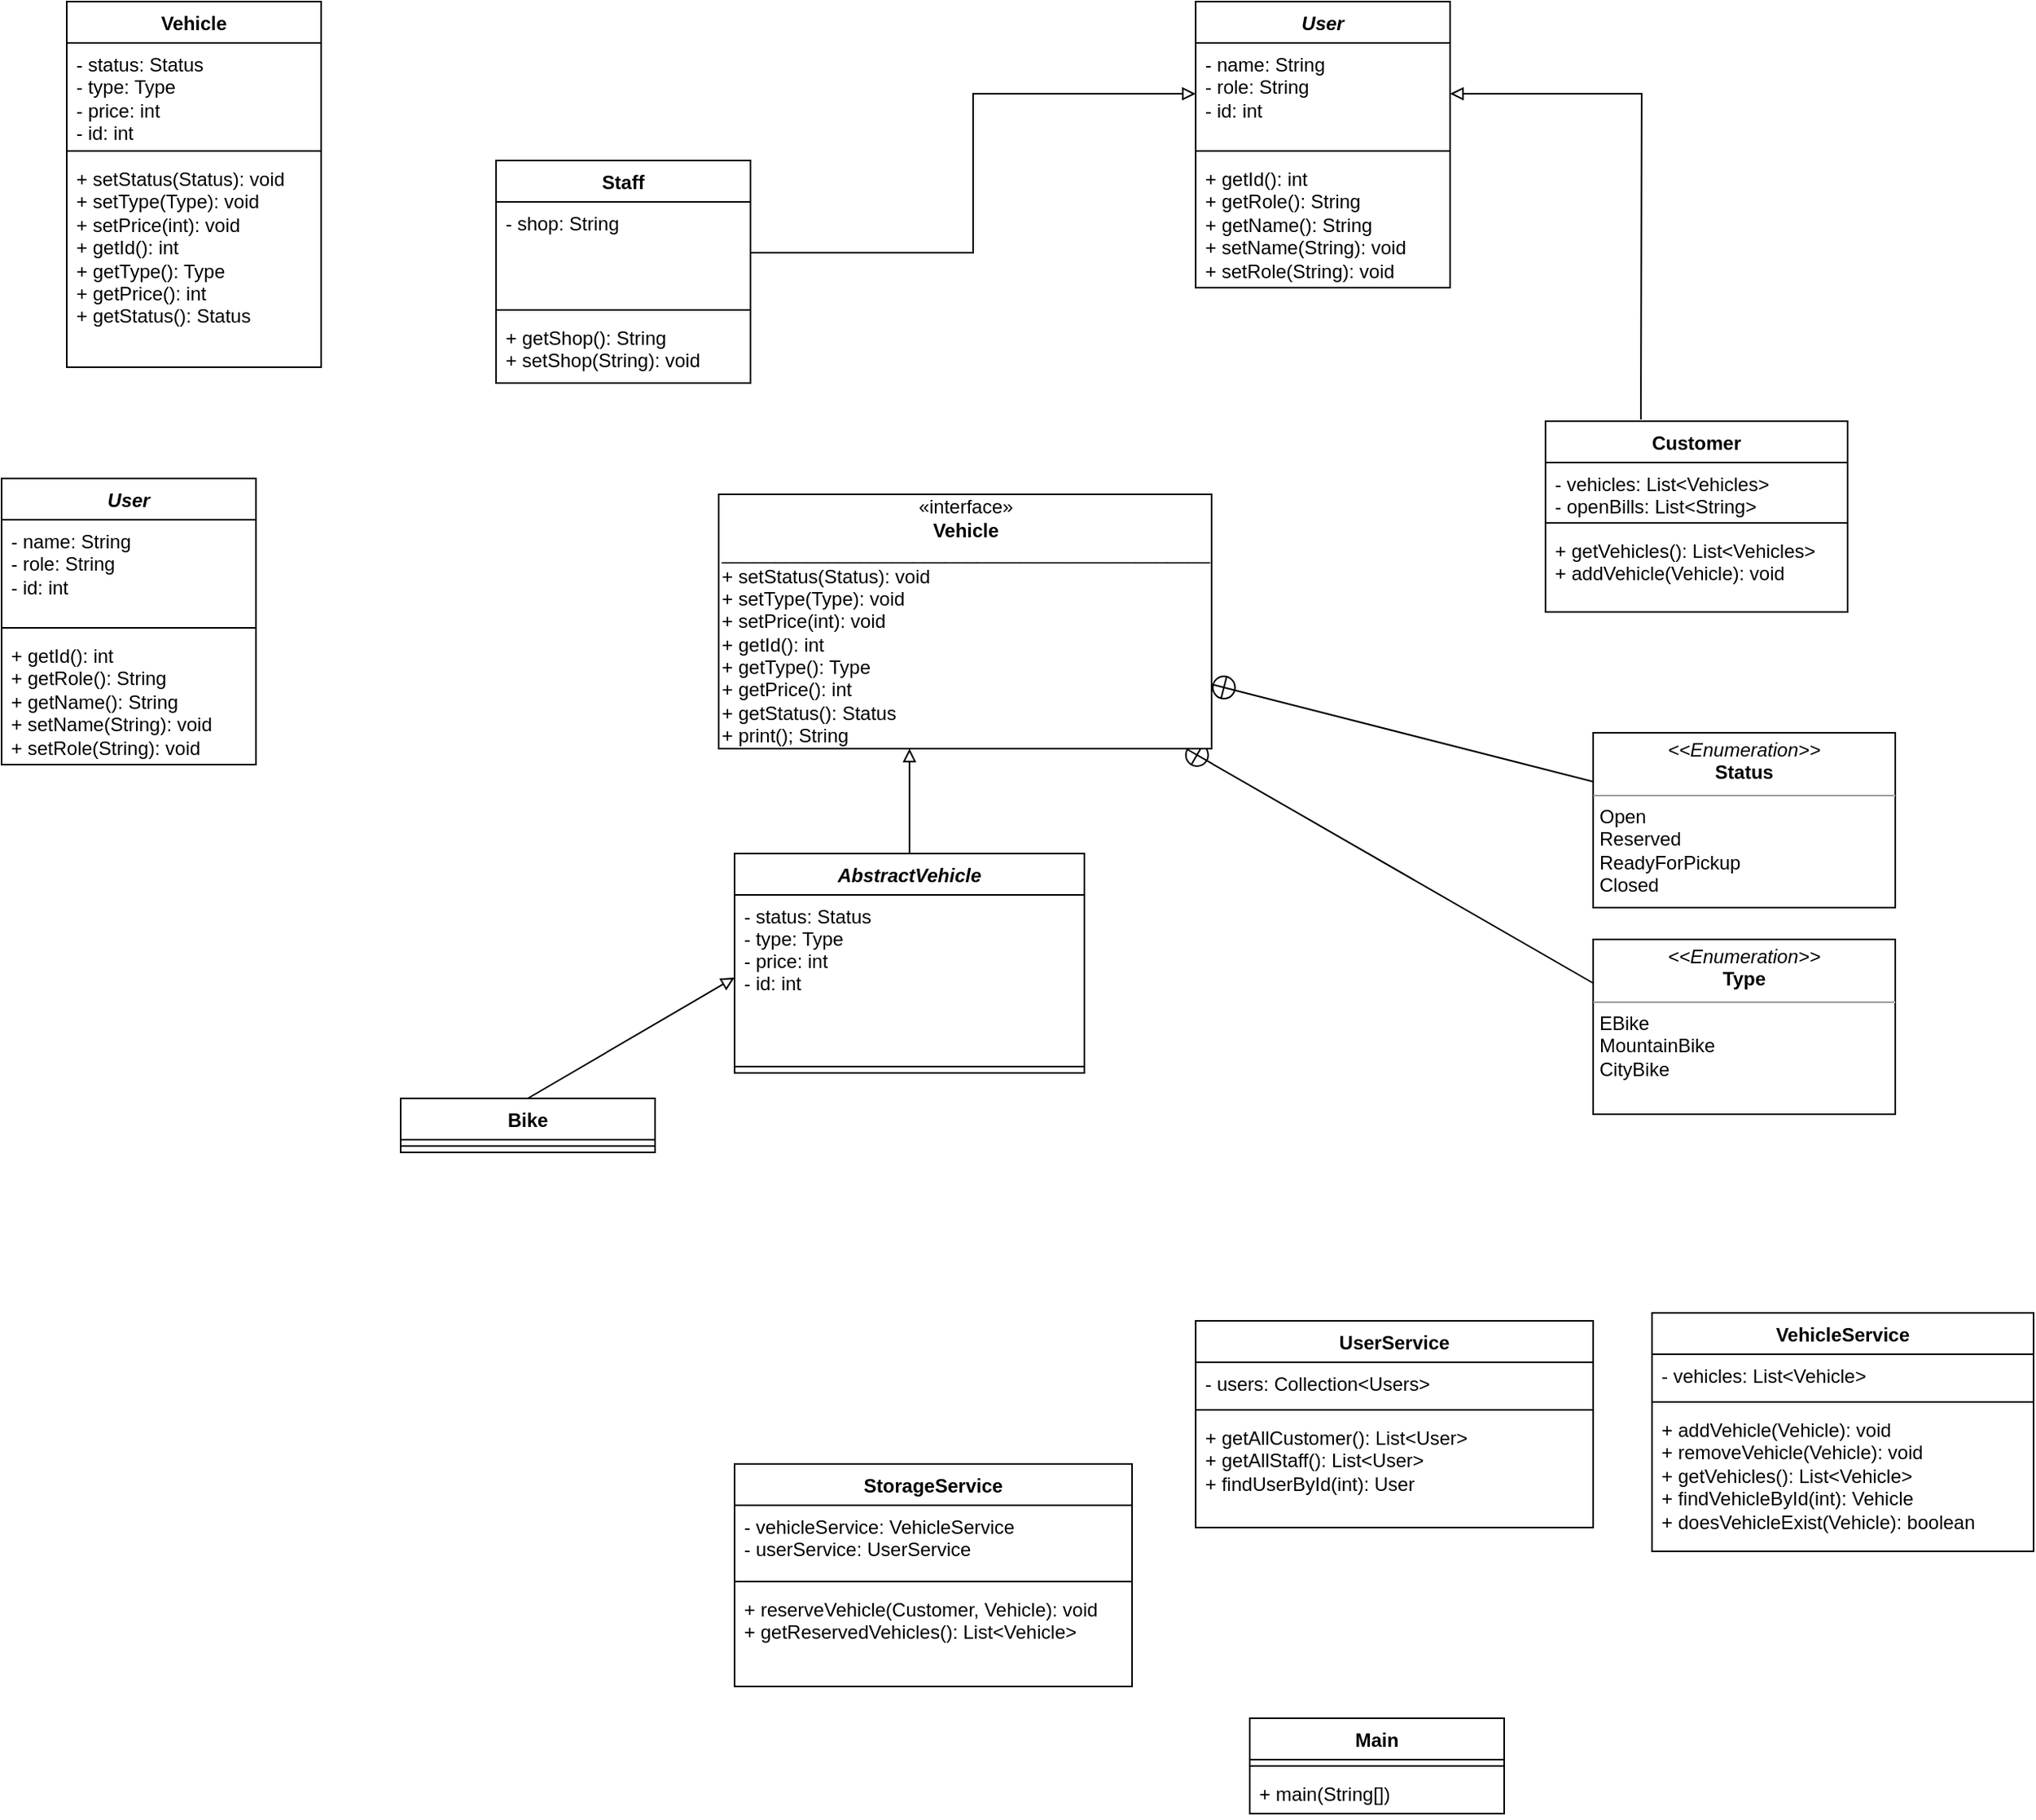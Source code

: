 <mxfile>
    <diagram id="C5RBs43oDa-KdzZeNtuy" name="Page-1">
        <mxGraphModel dx="1682" dy="442" grid="1" gridSize="10" guides="1" tooltips="1" connect="1" arrows="1" fold="1" page="1" pageScale="1" pageWidth="827" pageHeight="1169" math="0" shadow="0">
            <root>
                <mxCell id="WIyWlLk6GJQsqaUBKTNV-0"/>
                <mxCell id="WIyWlLk6GJQsqaUBKTNV-1" parent="WIyWlLk6GJQsqaUBKTNV-0"/>
                <mxCell id="ydyEIxL2LpkBDbxch32T-0" value="&lt;i&gt;User&lt;/i&gt;" style="swimlane;fontStyle=1;align=center;verticalAlign=top;childLayout=stackLayout;horizontal=1;startSize=26;horizontalStack=0;resizeParent=1;resizeParentMax=0;resizeLast=0;collapsible=1;marginBottom=0;whiteSpace=wrap;html=1;" parent="WIyWlLk6GJQsqaUBKTNV-1" vertex="1">
                    <mxGeometry x="300" y="10" width="160" height="180" as="geometry"/>
                </mxCell>
                <mxCell id="ydyEIxL2LpkBDbxch32T-1" value="- name: String&lt;br&gt;- role: String&lt;br&gt;- id: int" style="text;strokeColor=none;fillColor=none;align=left;verticalAlign=top;spacingLeft=4;spacingRight=4;overflow=hidden;rotatable=0;points=[[0,0.5],[1,0.5]];portConstraint=eastwest;whiteSpace=wrap;html=1;" parent="ydyEIxL2LpkBDbxch32T-0" vertex="1">
                    <mxGeometry y="26" width="160" height="64" as="geometry"/>
                </mxCell>
                <mxCell id="ydyEIxL2LpkBDbxch32T-2" value="" style="line;strokeWidth=1;fillColor=none;align=left;verticalAlign=middle;spacingTop=-1;spacingLeft=3;spacingRight=3;rotatable=0;labelPosition=right;points=[];portConstraint=eastwest;strokeColor=inherit;" parent="ydyEIxL2LpkBDbxch32T-0" vertex="1">
                    <mxGeometry y="90" width="160" height="8" as="geometry"/>
                </mxCell>
                <mxCell id="ydyEIxL2LpkBDbxch32T-3" value="+ getId(): int&lt;br&gt;+ getRole(): String&lt;br&gt;+ getName(): String&lt;br&gt;+ setName(String): void&lt;br&gt;+ setRole(String): void" style="text;strokeColor=none;fillColor=none;align=left;verticalAlign=top;spacingLeft=4;spacingRight=4;overflow=hidden;rotatable=0;points=[[0,0.5],[1,0.5]];portConstraint=eastwest;whiteSpace=wrap;html=1;" parent="ydyEIxL2LpkBDbxch32T-0" vertex="1">
                    <mxGeometry y="98" width="160" height="82" as="geometry"/>
                </mxCell>
                <mxCell id="ydyEIxL2LpkBDbxch32T-4" value="Staff" style="swimlane;fontStyle=1;align=center;verticalAlign=top;childLayout=stackLayout;horizontal=1;startSize=26;horizontalStack=0;resizeParent=1;resizeParentMax=0;resizeLast=0;collapsible=1;marginBottom=0;whiteSpace=wrap;html=1;" parent="WIyWlLk6GJQsqaUBKTNV-1" vertex="1">
                    <mxGeometry x="-140" y="110" width="160" height="140" as="geometry"/>
                </mxCell>
                <mxCell id="ydyEIxL2LpkBDbxch32T-5" value="- shop: String" style="text;strokeColor=none;fillColor=none;align=left;verticalAlign=top;spacingLeft=4;spacingRight=4;overflow=hidden;rotatable=0;points=[[0,0.5],[1,0.5]];portConstraint=eastwest;whiteSpace=wrap;html=1;" parent="ydyEIxL2LpkBDbxch32T-4" vertex="1">
                    <mxGeometry y="26" width="160" height="64" as="geometry"/>
                </mxCell>
                <mxCell id="ydyEIxL2LpkBDbxch32T-6" value="" style="line;strokeWidth=1;fillColor=none;align=left;verticalAlign=middle;spacingTop=-1;spacingLeft=3;spacingRight=3;rotatable=0;labelPosition=right;points=[];portConstraint=eastwest;strokeColor=inherit;" parent="ydyEIxL2LpkBDbxch32T-4" vertex="1">
                    <mxGeometry y="90" width="160" height="8" as="geometry"/>
                </mxCell>
                <mxCell id="ydyEIxL2LpkBDbxch32T-7" value="+ getShop(): String&lt;br&gt;+ setShop(String): void" style="text;strokeColor=none;fillColor=none;align=left;verticalAlign=top;spacingLeft=4;spacingRight=4;overflow=hidden;rotatable=0;points=[[0,0.5],[1,0.5]];portConstraint=eastwest;whiteSpace=wrap;html=1;" parent="ydyEIxL2LpkBDbxch32T-4" vertex="1">
                    <mxGeometry y="98" width="160" height="42" as="geometry"/>
                </mxCell>
                <mxCell id="ydyEIxL2LpkBDbxch32T-11" style="edgeStyle=orthogonalEdgeStyle;rounded=0;orthogonalLoop=1;jettySize=auto;html=1;exitX=1;exitY=0.5;exitDx=0;exitDy=0;entryX=0;entryY=0.5;entryDx=0;entryDy=0;endArrow=block;endFill=0;" parent="WIyWlLk6GJQsqaUBKTNV-1" source="ydyEIxL2LpkBDbxch32T-5" target="ydyEIxL2LpkBDbxch32T-1" edge="1">
                    <mxGeometry relative="1" as="geometry">
                        <mxPoint x="290" y="70" as="targetPoint"/>
                    </mxGeometry>
                </mxCell>
                <mxCell id="ydyEIxL2LpkBDbxch32T-20" style="edgeStyle=orthogonalEdgeStyle;rounded=0;orthogonalLoop=1;jettySize=auto;html=1;exitX=0;exitY=0.5;exitDx=0;exitDy=0;entryX=1;entryY=0.5;entryDx=0;entryDy=0;endArrow=block;endFill=0;" parent="WIyWlLk6GJQsqaUBKTNV-1" target="ydyEIxL2LpkBDbxch32T-1" edge="1">
                    <mxGeometry relative="1" as="geometry">
                        <mxPoint x="580" y="273" as="sourcePoint"/>
                    </mxGeometry>
                </mxCell>
                <mxCell id="ydyEIxL2LpkBDbxch32T-22" value="Customer" style="swimlane;fontStyle=1;align=center;verticalAlign=top;childLayout=stackLayout;horizontal=1;startSize=26;horizontalStack=0;resizeParent=1;resizeParentMax=0;resizeLast=0;collapsible=1;marginBottom=0;whiteSpace=wrap;html=1;" parent="WIyWlLk6GJQsqaUBKTNV-1" vertex="1">
                    <mxGeometry x="520" y="274" width="190" height="120" as="geometry"/>
                </mxCell>
                <mxCell id="ydyEIxL2LpkBDbxch32T-23" value="- vehicles: List&amp;lt;Vehicles&amp;gt;&lt;br&gt;- openBills: List&amp;lt;String&amp;gt;" style="text;strokeColor=none;fillColor=none;align=left;verticalAlign=top;spacingLeft=4;spacingRight=4;overflow=hidden;rotatable=0;points=[[0,0.5],[1,0.5]];portConstraint=eastwest;whiteSpace=wrap;html=1;" parent="ydyEIxL2LpkBDbxch32T-22" vertex="1">
                    <mxGeometry y="26" width="190" height="34" as="geometry"/>
                </mxCell>
                <mxCell id="ydyEIxL2LpkBDbxch32T-24" value="" style="line;strokeWidth=1;fillColor=none;align=left;verticalAlign=middle;spacingTop=-1;spacingLeft=3;spacingRight=3;rotatable=0;labelPosition=right;points=[];portConstraint=eastwest;strokeColor=inherit;" parent="ydyEIxL2LpkBDbxch32T-22" vertex="1">
                    <mxGeometry y="60" width="190" height="8" as="geometry"/>
                </mxCell>
                <mxCell id="ydyEIxL2LpkBDbxch32T-25" value="+ getVehicles(): List&amp;lt;Vehicles&amp;gt;&lt;br&gt;+ addVehicle(Vehicle): void" style="text;strokeColor=none;fillColor=none;align=left;verticalAlign=top;spacingLeft=4;spacingRight=4;overflow=hidden;rotatable=0;points=[[0,0.5],[1,0.5]];portConstraint=eastwest;whiteSpace=wrap;html=1;" parent="ydyEIxL2LpkBDbxch32T-22" vertex="1">
                    <mxGeometry y="68" width="190" height="52" as="geometry"/>
                </mxCell>
                <mxCell id="ydyEIxL2LpkBDbxch32T-26" value="Vehicle" style="swimlane;fontStyle=1;align=center;verticalAlign=top;childLayout=stackLayout;horizontal=1;startSize=26;horizontalStack=0;resizeParent=1;resizeParentMax=0;resizeLast=0;collapsible=1;marginBottom=0;whiteSpace=wrap;html=1;" parent="WIyWlLk6GJQsqaUBKTNV-1" vertex="1">
                    <mxGeometry x="-410" y="10" width="160" height="230" as="geometry"/>
                </mxCell>
                <mxCell id="ydyEIxL2LpkBDbxch32T-27" value="- status: Status&lt;br&gt;- type: Type&lt;br&gt;- price: int&lt;br&gt;- id: int" style="text;strokeColor=none;fillColor=none;align=left;verticalAlign=top;spacingLeft=4;spacingRight=4;overflow=hidden;rotatable=0;points=[[0,0.5],[1,0.5]];portConstraint=eastwest;whiteSpace=wrap;html=1;" parent="ydyEIxL2LpkBDbxch32T-26" vertex="1">
                    <mxGeometry y="26" width="160" height="64" as="geometry"/>
                </mxCell>
                <mxCell id="ydyEIxL2LpkBDbxch32T-28" value="" style="line;strokeWidth=1;fillColor=none;align=left;verticalAlign=middle;spacingTop=-1;spacingLeft=3;spacingRight=3;rotatable=0;labelPosition=right;points=[];portConstraint=eastwest;strokeColor=inherit;" parent="ydyEIxL2LpkBDbxch32T-26" vertex="1">
                    <mxGeometry y="90" width="160" height="8" as="geometry"/>
                </mxCell>
                <mxCell id="ydyEIxL2LpkBDbxch32T-29" value="+ setStatus(Status): void&lt;br&gt;+ setType(Type): void&lt;br&gt;+ setPrice(int): void&lt;br&gt;+ getId(): int&lt;br&gt;+ getType(): Type&lt;br&gt;+ getPrice(): int&lt;br&gt;+ getStatus(): Status" style="text;strokeColor=none;fillColor=none;align=left;verticalAlign=top;spacingLeft=4;spacingRight=4;overflow=hidden;rotatable=0;points=[[0,0.5],[1,0.5]];portConstraint=eastwest;whiteSpace=wrap;html=1;" parent="ydyEIxL2LpkBDbxch32T-26" vertex="1">
                    <mxGeometry y="98" width="160" height="132" as="geometry"/>
                </mxCell>
                <mxCell id="ydyEIxL2LpkBDbxch32T-30" value="&lt;p style=&quot;margin:0px;margin-top:4px;text-align:center;&quot;&gt;&lt;i&gt;&amp;lt;&amp;lt;Enumeration&amp;gt;&amp;gt;&lt;/i&gt;&lt;br&gt;&lt;b&gt;Status&lt;/b&gt;&lt;/p&gt;&lt;hr size=&quot;1&quot;&gt;&lt;p style=&quot;margin:0px;margin-left:4px;&quot;&gt;Open&lt;/p&gt;&lt;p style=&quot;margin:0px;margin-left:4px;&quot;&gt;Reserved&lt;/p&gt;&lt;p style=&quot;margin:0px;margin-left:4px;&quot;&gt;ReadyForPickup&lt;/p&gt;&lt;p style=&quot;margin:0px;margin-left:4px;&quot;&gt;Closed&lt;/p&gt;" style="verticalAlign=top;align=left;overflow=fill;fontSize=12;fontFamily=Helvetica;html=1;whiteSpace=wrap;" parent="WIyWlLk6GJQsqaUBKTNV-1" vertex="1">
                    <mxGeometry x="550" y="470" width="190" height="110" as="geometry"/>
                </mxCell>
                <mxCell id="ydyEIxL2LpkBDbxch32T-31" value="" style="endArrow=none;startArrow=circlePlus;endFill=0;startFill=0;endSize=8;html=1;rounded=0;strokeColor=default;" parent="WIyWlLk6GJQsqaUBKTNV-1" source="19" target="ydyEIxL2LpkBDbxch32T-30" edge="1">
                    <mxGeometry width="160" relative="1" as="geometry">
                        <mxPoint x="330" y="510" as="sourcePoint"/>
                        <mxPoint x="490" y="510" as="targetPoint"/>
                    </mxGeometry>
                </mxCell>
                <mxCell id="ydyEIxL2LpkBDbxch32T-32" value="&lt;p style=&quot;margin:0px;margin-top:4px;text-align:center;&quot;&gt;&lt;i&gt;&amp;lt;&amp;lt;Enumeration&amp;gt;&amp;gt;&lt;/i&gt;&lt;br&gt;&lt;b&gt;Type&lt;/b&gt;&lt;/p&gt;&lt;hr size=&quot;1&quot;&gt;&lt;p style=&quot;margin:0px;margin-left:4px;&quot;&gt;EBike&lt;/p&gt;&lt;p style=&quot;margin:0px;margin-left:4px;&quot;&gt;MountainBike&lt;/p&gt;&lt;p style=&quot;margin:0px;margin-left:4px;&quot;&gt;CityBike&lt;/p&gt;" style="verticalAlign=top;align=left;overflow=fill;fontSize=12;fontFamily=Helvetica;html=1;whiteSpace=wrap;" parent="WIyWlLk6GJQsqaUBKTNV-1" vertex="1">
                    <mxGeometry x="550" y="600" width="190" height="110" as="geometry"/>
                </mxCell>
                <mxCell id="ydyEIxL2LpkBDbxch32T-33" value="" style="endArrow=none;startArrow=circlePlus;endFill=0;startFill=0;endSize=8;html=1;rounded=0;strokeColor=default;entryX=0;entryY=0.25;entryDx=0;entryDy=0;" parent="WIyWlLk6GJQsqaUBKTNV-1" source="19" target="ydyEIxL2LpkBDbxch32T-32" edge="1">
                    <mxGeometry width="160" relative="1" as="geometry">
                        <mxPoint x="420" y="370" as="sourcePoint"/>
                        <mxPoint x="485" y="642" as="targetPoint"/>
                    </mxGeometry>
                </mxCell>
                <mxCell id="ydyEIxL2LpkBDbxch32T-34" value="StorageService" style="swimlane;fontStyle=1;align=center;verticalAlign=top;childLayout=stackLayout;horizontal=1;startSize=26;horizontalStack=0;resizeParent=1;resizeParentMax=0;resizeLast=0;collapsible=1;marginBottom=0;whiteSpace=wrap;html=1;" parent="WIyWlLk6GJQsqaUBKTNV-1" vertex="1">
                    <mxGeometry x="10" y="930" width="250" height="140" as="geometry"/>
                </mxCell>
                <mxCell id="ydyEIxL2LpkBDbxch32T-35" value="- vehicleService: VehicleService&lt;br&gt;- userService: UserService" style="text;strokeColor=none;fillColor=none;align=left;verticalAlign=top;spacingLeft=4;spacingRight=4;overflow=hidden;rotatable=0;points=[[0,0.5],[1,0.5]];portConstraint=eastwest;whiteSpace=wrap;html=1;" parent="ydyEIxL2LpkBDbxch32T-34" vertex="1">
                    <mxGeometry y="26" width="250" height="44" as="geometry"/>
                </mxCell>
                <mxCell id="ydyEIxL2LpkBDbxch32T-36" value="" style="line;strokeWidth=1;fillColor=none;align=left;verticalAlign=middle;spacingTop=-1;spacingLeft=3;spacingRight=3;rotatable=0;labelPosition=right;points=[];portConstraint=eastwest;strokeColor=inherit;" parent="ydyEIxL2LpkBDbxch32T-34" vertex="1">
                    <mxGeometry y="70" width="250" height="8" as="geometry"/>
                </mxCell>
                <mxCell id="ydyEIxL2LpkBDbxch32T-37" value="+ reserveVehicle(Customer, Vehicle): void&lt;br&gt;+ getReservedVehicles(): List&amp;lt;Vehicle&amp;gt;" style="text;strokeColor=none;fillColor=none;align=left;verticalAlign=top;spacingLeft=4;spacingRight=4;overflow=hidden;rotatable=0;points=[[0,0.5],[1,0.5]];portConstraint=eastwest;whiteSpace=wrap;html=1;" parent="ydyEIxL2LpkBDbxch32T-34" vertex="1">
                    <mxGeometry y="78" width="250" height="62" as="geometry"/>
                </mxCell>
                <mxCell id="ydyEIxL2LpkBDbxch32T-38" value="UserService" style="swimlane;fontStyle=1;align=center;verticalAlign=top;childLayout=stackLayout;horizontal=1;startSize=26;horizontalStack=0;resizeParent=1;resizeParentMax=0;resizeLast=0;collapsible=1;marginBottom=0;whiteSpace=wrap;html=1;" parent="WIyWlLk6GJQsqaUBKTNV-1" vertex="1">
                    <mxGeometry x="300" y="840" width="250" height="130" as="geometry"/>
                </mxCell>
                <mxCell id="ydyEIxL2LpkBDbxch32T-39" value="- users: Collection&amp;lt;Users&amp;gt;" style="text;strokeColor=none;fillColor=none;align=left;verticalAlign=top;spacingLeft=4;spacingRight=4;overflow=hidden;rotatable=0;points=[[0,0.5],[1,0.5]];portConstraint=eastwest;whiteSpace=wrap;html=1;" parent="ydyEIxL2LpkBDbxch32T-38" vertex="1">
                    <mxGeometry y="26" width="250" height="26" as="geometry"/>
                </mxCell>
                <mxCell id="ydyEIxL2LpkBDbxch32T-40" value="" style="line;strokeWidth=1;fillColor=none;align=left;verticalAlign=middle;spacingTop=-1;spacingLeft=3;spacingRight=3;rotatable=0;labelPosition=right;points=[];portConstraint=eastwest;strokeColor=inherit;" parent="ydyEIxL2LpkBDbxch32T-38" vertex="1">
                    <mxGeometry y="52" width="250" height="8" as="geometry"/>
                </mxCell>
                <mxCell id="ydyEIxL2LpkBDbxch32T-41" value="+ getAllCustomer(): List&amp;lt;User&amp;gt;&lt;br&gt;+ getAllStaff(): List&amp;lt;User&amp;gt;&lt;br&gt;+ findUserById(int): User" style="text;strokeColor=none;fillColor=none;align=left;verticalAlign=top;spacingLeft=4;spacingRight=4;overflow=hidden;rotatable=0;points=[[0,0.5],[1,0.5]];portConstraint=eastwest;whiteSpace=wrap;html=1;" parent="ydyEIxL2LpkBDbxch32T-38" vertex="1">
                    <mxGeometry y="60" width="250" height="70" as="geometry"/>
                </mxCell>
                <mxCell id="ydyEIxL2LpkBDbxch32T-42" value="VehicleService" style="swimlane;fontStyle=1;align=center;verticalAlign=top;childLayout=stackLayout;horizontal=1;startSize=26;horizontalStack=0;resizeParent=1;resizeParentMax=0;resizeLast=0;collapsible=1;marginBottom=0;whiteSpace=wrap;html=1;" parent="WIyWlLk6GJQsqaUBKTNV-1" vertex="1">
                    <mxGeometry x="587" y="835" width="240" height="150" as="geometry"/>
                </mxCell>
                <mxCell id="ydyEIxL2LpkBDbxch32T-43" value="- vehicles: List&amp;lt;Vehicle&amp;gt;" style="text;strokeColor=none;fillColor=none;align=left;verticalAlign=top;spacingLeft=4;spacingRight=4;overflow=hidden;rotatable=0;points=[[0,0.5],[1,0.5]];portConstraint=eastwest;whiteSpace=wrap;html=1;" parent="ydyEIxL2LpkBDbxch32T-42" vertex="1">
                    <mxGeometry y="26" width="240" height="26" as="geometry"/>
                </mxCell>
                <mxCell id="ydyEIxL2LpkBDbxch32T-44" value="" style="line;strokeWidth=1;fillColor=none;align=left;verticalAlign=middle;spacingTop=-1;spacingLeft=3;spacingRight=3;rotatable=0;labelPosition=right;points=[];portConstraint=eastwest;strokeColor=inherit;" parent="ydyEIxL2LpkBDbxch32T-42" vertex="1">
                    <mxGeometry y="52" width="240" height="8" as="geometry"/>
                </mxCell>
                <mxCell id="ydyEIxL2LpkBDbxch32T-45" value="+ addVehicle(Vehicle): void&lt;br&gt;+ removeVehicle(Vehicle): void&lt;br&gt;+ getVehicles(): List&amp;lt;Vehicle&amp;gt;&lt;br&gt;+ findVehicleById(int): Vehicle&lt;br&gt;+ doesVehicleExist(Vehicle): boolean&amp;nbsp;" style="text;strokeColor=none;fillColor=none;align=left;verticalAlign=top;spacingLeft=4;spacingRight=4;overflow=hidden;rotatable=0;points=[[0,0.5],[1,0.5]];portConstraint=eastwest;whiteSpace=wrap;html=1;" parent="ydyEIxL2LpkBDbxch32T-42" vertex="1">
                    <mxGeometry y="60" width="240" height="90" as="geometry"/>
                </mxCell>
                <mxCell id="ydyEIxL2LpkBDbxch32T-46" value="Main" style="swimlane;fontStyle=1;align=center;verticalAlign=top;childLayout=stackLayout;horizontal=1;startSize=26;horizontalStack=0;resizeParent=1;resizeParentMax=0;resizeLast=0;collapsible=1;marginBottom=0;whiteSpace=wrap;html=1;" parent="WIyWlLk6GJQsqaUBKTNV-1" vertex="1">
                    <mxGeometry x="334" y="1090" width="160" height="60" as="geometry"/>
                </mxCell>
                <mxCell id="ydyEIxL2LpkBDbxch32T-48" value="" style="line;strokeWidth=1;fillColor=none;align=left;verticalAlign=middle;spacingTop=-1;spacingLeft=3;spacingRight=3;rotatable=0;labelPosition=right;points=[];portConstraint=eastwest;strokeColor=inherit;" parent="ydyEIxL2LpkBDbxch32T-46" vertex="1">
                    <mxGeometry y="26" width="160" height="8" as="geometry"/>
                </mxCell>
                <mxCell id="ydyEIxL2LpkBDbxch32T-49" value="+ main(String[])" style="text;strokeColor=none;fillColor=none;align=left;verticalAlign=top;spacingLeft=4;spacingRight=4;overflow=hidden;rotatable=0;points=[[0,0.5],[1,0.5]];portConstraint=eastwest;whiteSpace=wrap;html=1;" parent="ydyEIxL2LpkBDbxch32T-46" vertex="1">
                    <mxGeometry y="34" width="160" height="26" as="geometry"/>
                </mxCell>
                <mxCell id="5" style="edgeStyle=none;html=1;exitX=0.5;exitY=0;exitDx=0;exitDy=0;entryX=0.5;entryY=1;entryDx=0;entryDy=0;endArrow=block;endFill=0;" parent="WIyWlLk6GJQsqaUBKTNV-1" source="1" edge="1">
                    <mxGeometry relative="1" as="geometry">
                        <mxPoint x="120" y="480" as="targetPoint"/>
                    </mxGeometry>
                </mxCell>
                <mxCell id="1" value="AbstractVehicle" style="swimlane;fontStyle=3;align=center;verticalAlign=top;childLayout=stackLayout;horizontal=1;startSize=26;horizontalStack=0;resizeParent=1;resizeParentMax=0;resizeLast=0;collapsible=1;marginBottom=0;" parent="WIyWlLk6GJQsqaUBKTNV-1" vertex="1">
                    <mxGeometry x="10" y="546" width="220" height="138" as="geometry"/>
                </mxCell>
                <mxCell id="2" value="- status: Status&#10;- type: Type&#10;- price: int&#10;- id: int" style="text;strokeColor=none;fillColor=none;align=left;verticalAlign=top;spacingLeft=4;spacingRight=4;overflow=hidden;rotatable=0;points=[[0,0.5],[1,0.5]];portConstraint=eastwest;" parent="1" vertex="1">
                    <mxGeometry y="26" width="220" height="104" as="geometry"/>
                </mxCell>
                <mxCell id="3" value="" style="line;strokeWidth=1;fillColor=none;align=left;verticalAlign=middle;spacingTop=-1;spacingLeft=3;spacingRight=3;rotatable=0;labelPosition=right;points=[];portConstraint=eastwest;strokeColor=inherit;" parent="1" vertex="1">
                    <mxGeometry y="130" width="220" height="8" as="geometry"/>
                </mxCell>
                <mxCell id="11" style="edgeStyle=none;html=1;exitX=0.5;exitY=0;exitDx=0;exitDy=0;entryX=0;entryY=0.5;entryDx=0;entryDy=0;endArrow=block;endFill=0;" parent="WIyWlLk6GJQsqaUBKTNV-1" source="7" target="2" edge="1">
                    <mxGeometry relative="1" as="geometry"/>
                </mxCell>
                <mxCell id="7" value="Bike" style="swimlane;fontStyle=1;align=center;verticalAlign=top;childLayout=stackLayout;horizontal=1;startSize=26;horizontalStack=0;resizeParent=1;resizeParentMax=0;resizeLast=0;collapsible=1;marginBottom=0;whiteSpace=wrap;html=1;" parent="WIyWlLk6GJQsqaUBKTNV-1" vertex="1">
                    <mxGeometry x="-200" y="700" width="160" height="34" as="geometry"/>
                </mxCell>
                <mxCell id="9" value="" style="line;strokeWidth=1;fillColor=none;align=left;verticalAlign=middle;spacingTop=-1;spacingLeft=3;spacingRight=3;rotatable=0;labelPosition=right;points=[];portConstraint=eastwest;strokeColor=inherit;" parent="7" vertex="1">
                    <mxGeometry y="26" width="160" height="8" as="geometry"/>
                </mxCell>
                <mxCell id="19" value="«interface»&lt;br&gt;&lt;b&gt;Vehicle&lt;br&gt;&lt;/b&gt;______________________________________________&lt;br&gt;&lt;div style=&quot;text-align: left;&quot;&gt;&lt;span style=&quot;background-color: initial;&quot;&gt;+ setStatus(Status): void&lt;/span&gt;&lt;/div&gt;&lt;span style=&quot;&quot;&gt;&lt;div style=&quot;text-align: left;&quot;&gt;&lt;span style=&quot;background-color: initial;&quot;&gt;+ setType(Type): void&lt;/span&gt;&lt;/div&gt;&lt;/span&gt;&lt;span style=&quot;&quot;&gt;&lt;div style=&quot;text-align: left;&quot;&gt;&lt;span style=&quot;background-color: initial;&quot;&gt;+ setPrice(int): void&lt;/span&gt;&lt;/div&gt;&lt;/span&gt;&lt;span style=&quot;&quot;&gt;&lt;div style=&quot;text-align: left;&quot;&gt;&lt;span style=&quot;background-color: initial;&quot;&gt;+ getId(): int&lt;/span&gt;&lt;/div&gt;&lt;/span&gt;&lt;span style=&quot;&quot;&gt;&lt;div style=&quot;text-align: left;&quot;&gt;&lt;span style=&quot;background-color: initial;&quot;&gt;+ getType(): Type&lt;/span&gt;&lt;/div&gt;&lt;/span&gt;&lt;span style=&quot;&quot;&gt;&lt;div style=&quot;text-align: left;&quot;&gt;&lt;span style=&quot;background-color: initial;&quot;&gt;+ getPrice(): int&lt;/span&gt;&lt;/div&gt;&lt;/span&gt;&lt;span style=&quot;&quot;&gt;&lt;div style=&quot;text-align: left;&quot;&gt;&lt;span style=&quot;background-color: initial;&quot;&gt;+ getStatus(): Status&lt;/span&gt;&lt;/div&gt;&lt;div style=&quot;text-align: left;&quot;&gt;&lt;span style=&quot;background-color: initial;&quot;&gt;+ print(); String&lt;/span&gt;&lt;/div&gt;&lt;/span&gt;" style="html=1;" parent="WIyWlLk6GJQsqaUBKTNV-1" vertex="1">
                    <mxGeometry y="320" width="310" height="160" as="geometry"/>
                </mxCell>
                <mxCell id="20" value="&lt;i&gt;User&lt;/i&gt;" style="swimlane;fontStyle=1;align=center;verticalAlign=top;childLayout=stackLayout;horizontal=1;startSize=26;horizontalStack=0;resizeParent=1;resizeParentMax=0;resizeLast=0;collapsible=1;marginBottom=0;whiteSpace=wrap;html=1;" vertex="1" parent="WIyWlLk6GJQsqaUBKTNV-1">
                    <mxGeometry x="-451" y="310" width="160" height="180" as="geometry"/>
                </mxCell>
                <mxCell id="21" value="- name: String&lt;br&gt;- role: String&lt;br&gt;- id: int" style="text;strokeColor=none;fillColor=none;align=left;verticalAlign=top;spacingLeft=4;spacingRight=4;overflow=hidden;rotatable=0;points=[[0,0.5],[1,0.5]];portConstraint=eastwest;whiteSpace=wrap;html=1;" vertex="1" parent="20">
                    <mxGeometry y="26" width="160" height="64" as="geometry"/>
                </mxCell>
                <mxCell id="22" value="" style="line;strokeWidth=1;fillColor=none;align=left;verticalAlign=middle;spacingTop=-1;spacingLeft=3;spacingRight=3;rotatable=0;labelPosition=right;points=[];portConstraint=eastwest;strokeColor=inherit;" vertex="1" parent="20">
                    <mxGeometry y="90" width="160" height="8" as="geometry"/>
                </mxCell>
                <mxCell id="23" value="+ getId(): int&lt;br&gt;+ getRole(): String&lt;br&gt;+ getName(): String&lt;br&gt;+ setName(String): void&lt;br&gt;+ setRole(String): void" style="text;strokeColor=none;fillColor=none;align=left;verticalAlign=top;spacingLeft=4;spacingRight=4;overflow=hidden;rotatable=0;points=[[0,0.5],[1,0.5]];portConstraint=eastwest;whiteSpace=wrap;html=1;" vertex="1" parent="20">
                    <mxGeometry y="98" width="160" height="82" as="geometry"/>
                </mxCell>
            </root>
        </mxGraphModel>
    </diagram>
</mxfile>